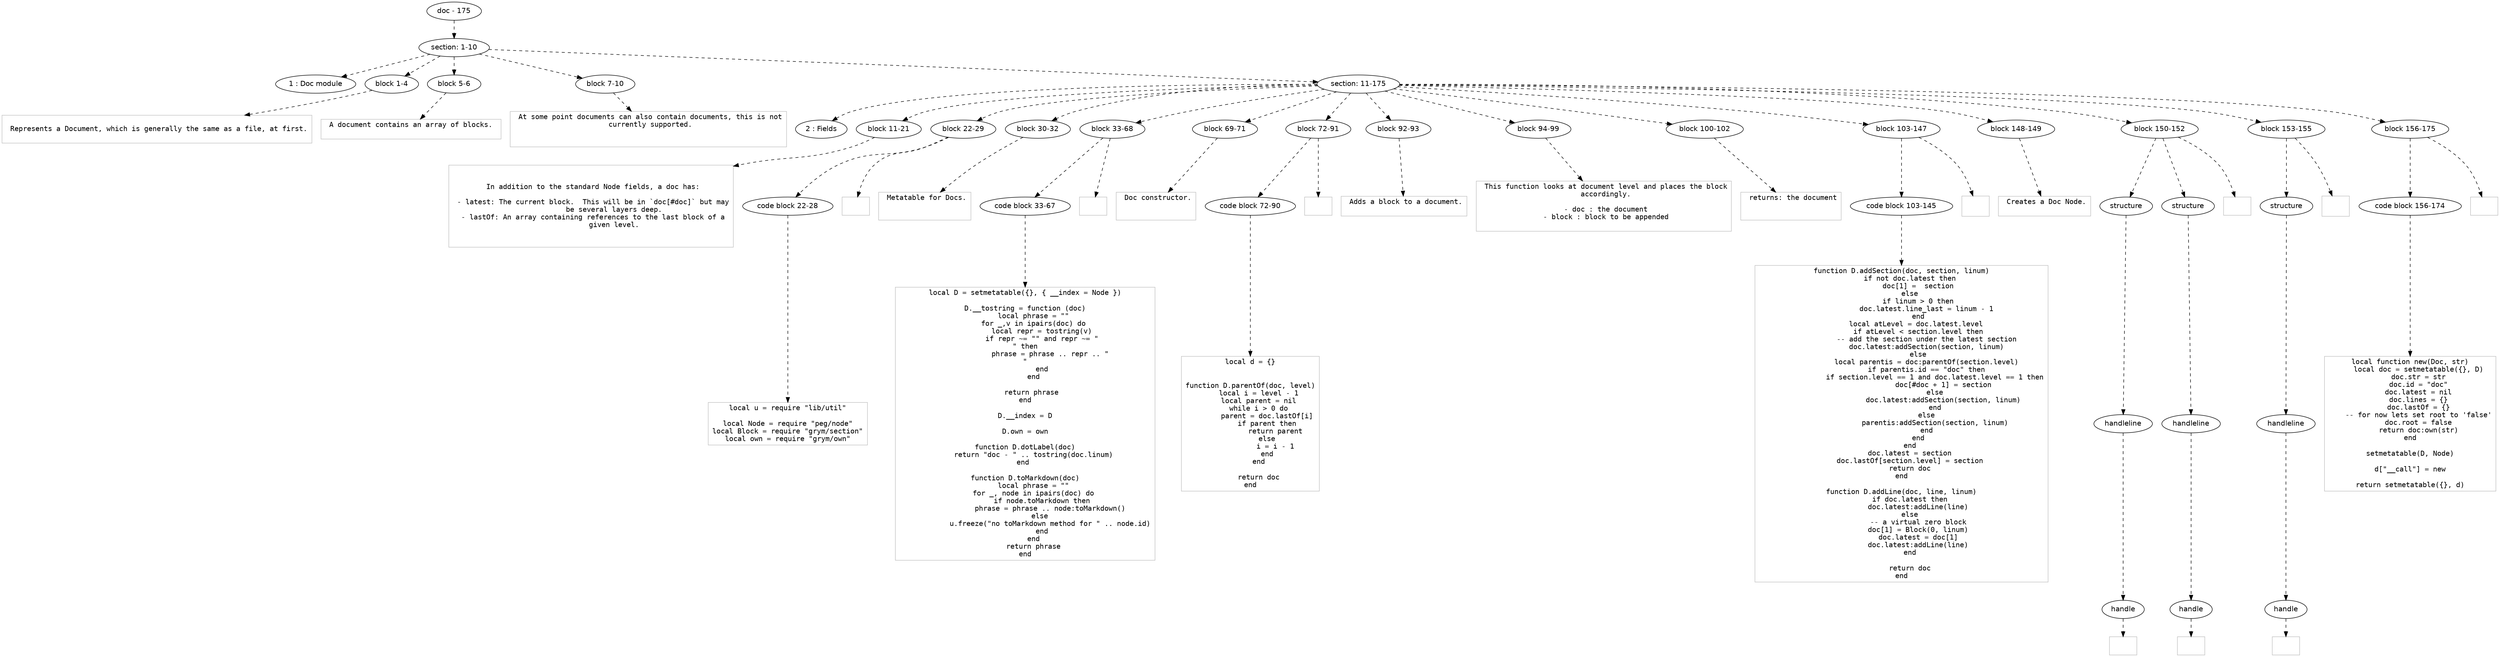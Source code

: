 digraph hierarchy {

node [fontname=Helvetica]
edge [style=dashed]

doc_0 [label="doc - 175"]

doc_0 -> { section_1}
{rank=same; section_1}

section_1 [label="section: 1-10"]

section_1 -> { header_2 block_3 block_4 block_5 section_6}
{rank=same; header_2 block_3 block_4 block_5 section_6}

header_2 [label="1 : Doc module"]
block_3 [label="block 1-4"]
block_4 [label="block 5-6"]
block_5 [label="block 7-10"]
section_6 [label="section: 11-175"]


block_3 -> leaf_7
leaf_7  [color=Gray,shape=rectangle,fontname=Inconsolata,label="
 Represents a Document, which is generally the same as a file, at first.

"]
block_4 -> leaf_8
leaf_8  [color=Gray,shape=rectangle,fontname=Inconsolata,label=" A document contains an array of blocks. 

"]
block_5 -> leaf_9
leaf_9  [color=Gray,shape=rectangle,fontname=Inconsolata,label=" At some point documents can also contain documents, this is not
 currently supported.


"]section_6 -> { header_10 block_11 block_12 block_13 block_14 block_15 block_16 block_17 block_18 block_19 block_20 block_21 block_22 block_23 block_24}
{rank=same; header_10 block_11 block_12 block_13 block_14 block_15 block_16 block_17 block_18 block_19 block_20 block_21 block_22 block_23 block_24}

header_10 [label="2 : Fields"]
block_11 [label="block 11-21"]
block_12 [label="block 22-29"]
block_13 [label="block 30-32"]
block_14 [label="block 33-68"]
block_15 [label="block 69-71"]
block_16 [label="block 72-91"]
block_17 [label="block 92-93"]
block_18 [label="block 94-99"]
block_19 [label="block 100-102"]
block_20 [label="block 103-147"]
block_21 [label="block 148-149"]
block_22 [label="block 150-152"]
block_23 [label="block 153-155"]
block_24 [label="block 156-175"]


block_11 -> leaf_25
leaf_25  [color=Gray,shape=rectangle,fontname=Inconsolata,label="

 In addition to the standard Node fields, a doc has:
 
 - latest: The current block.  This will be in `doc[#doc]` but may
           be several layers deep.
 - lastOf: An array containing references to the last block of a
           given level.


"]block_12 -> { codeblock_26}
{rank=same; codeblock_26}

codeblock_26 [label="code block 22-28"]


codeblock_26 -> leaf_27
leaf_27  [color=Gray,shape=rectangle,fontname=Inconsolata,label="local u = require \"lib/util\"

local Node = require \"peg/node\"
local Block = require \"grym/section\"
local own = require \"grym/own\"
"]
block_12 -> leaf_28
leaf_28  [color=Gray,shape=rectangle,fontname=Inconsolata,label="
"]
block_13 -> leaf_29
leaf_29  [color=Gray,shape=rectangle,fontname=Inconsolata,label=" Metatable for Docs.


"]block_14 -> { codeblock_30}
{rank=same; codeblock_30}

codeblock_30 [label="code block 33-67"]


codeblock_30 -> leaf_31
leaf_31  [color=Gray,shape=rectangle,fontname=Inconsolata,label="local D = setmetatable({}, { __index = Node })

D.__tostring = function (doc)
    local phrase = \"\"
    for _,v in ipairs(doc) do
        local repr = tostring(v)
        if repr ~= \"\" and repr ~= \"\n\" then
            phrase = phrase .. repr .. \"\n\"
        end
    end

    return phrase 
end

D.__index = D

D.own = own

function D.dotLabel(doc)
    return \"doc - \" .. tostring(doc.linum)
end 

function D.toMarkdown(doc)
    local phrase = \"\"
    for _, node in ipairs(doc) do
        if node.toMarkdown then
            phrase = phrase .. node:toMarkdown()
        else 
            u.freeze(\"no toMarkdown method for \" .. node.id)
        end
    end
    return phrase
end
"]
block_14 -> leaf_32
leaf_32  [color=Gray,shape=rectangle,fontname=Inconsolata,label="
"]
block_15 -> leaf_33
leaf_33  [color=Gray,shape=rectangle,fontname=Inconsolata,label=" Doc constructor.


"]block_16 -> { codeblock_34}
{rank=same; codeblock_34}

codeblock_34 [label="code block 72-90"]


codeblock_34 -> leaf_35
leaf_35  [color=Gray,shape=rectangle,fontname=Inconsolata,label="local d = {}


function D.parentOf(doc, level)
    local i = level - 1
    local parent = nil
    while i > 0 do
        parent = doc.lastOf[i]
        if parent then
            return parent
        else
            i = i - 1
        end
    end

    return doc
end
"]
block_16 -> leaf_36
leaf_36  [color=Gray,shape=rectangle,fontname=Inconsolata,label="
"]
block_17 -> leaf_37
leaf_37  [color=Gray,shape=rectangle,fontname=Inconsolata,label=" Adds a block to a document.

"]
block_18 -> leaf_38
leaf_38  [color=Gray,shape=rectangle,fontname=Inconsolata,label=" This function looks at document level and places the block
 accordingly.
 
 - doc : the document
 - block : block to be appended

"]
block_19 -> leaf_39
leaf_39  [color=Gray,shape=rectangle,fontname=Inconsolata,label=" returns: the document


"]block_20 -> { codeblock_40}
{rank=same; codeblock_40}

codeblock_40 [label="code block 103-145"]


codeblock_40 -> leaf_41
leaf_41  [color=Gray,shape=rectangle,fontname=Inconsolata,label="function D.addSection(doc, section, linum)
    if not doc.latest then
        doc[1] =  section
    else
        if linum > 0 then
            doc.latest.line_last = linum - 1
        end
        local atLevel = doc.latest.level 
        if atLevel < section.level then
            -- add the section under the latest section
            doc.latest:addSection(section, linum)
        else
            local parentis = doc:parentOf(section.level)
            if parentis.id == \"doc\" then
                if section.level == 1 and doc.latest.level == 1 then
                    doc[#doc + 1] = section
                else
                    doc.latest:addSection(section, linum)
                end
            else
                parentis:addSection(section, linum)
            end
        end
    end
    doc.latest = section
    doc.lastOf[section.level] = section
    return doc
end

function D.addLine(doc, line, linum)
    if doc.latest then
        doc.latest:addLine(line)
    else
        -- a virtual zero block
        doc[1] = Block(0, linum)
        doc.latest = doc[1]
        doc.latest:addLine(line)
    end

    return doc
end
"]
block_20 -> leaf_42
leaf_42  [color=Gray,shape=rectangle,fontname=Inconsolata,label="

"]
block_21 -> leaf_43
leaf_43  [color=Gray,shape=rectangle,fontname=Inconsolata,label=" Creates a Doc Node.

"]block_22 -> { structure_44 structure_45}
{rank=same; structure_44 structure_45}

structure_44 [label="structure"]
structure_45 [label="structure"]

structure_44 -> { handleline_46}
{rank=same; handleline_46}

handleline_46 [label="handleline"]

handleline_46 -> { handle_47}
{rank=same; handle_47}

handle_47 [label="handle"]


handle_47 -> leaf_48
leaf_48  [color=Gray,shape=rectangle,fontname=Inconsolata,label=""]structure_45 -> { handleline_49}
{rank=same; handleline_49}

handleline_49 [label="handleline"]

handleline_49 -> { handle_50}
{rank=same; handle_50}

handle_50 [label="handle"]


handle_50 -> leaf_51
leaf_51  [color=Gray,shape=rectangle,fontname=Inconsolata,label=""]
block_22 -> leaf_52
leaf_52  [color=Gray,shape=rectangle,fontname=Inconsolata,label="
"]block_23 -> { structure_53}
{rank=same; structure_53}

structure_53 [label="structure"]

structure_53 -> { handleline_54}
{rank=same; handleline_54}

handleline_54 [label="handleline"]

handleline_54 -> { handle_55}
{rank=same; handle_55}

handle_55 [label="handle"]


handle_55 -> leaf_56
leaf_56  [color=Gray,shape=rectangle,fontname=Inconsolata,label=""]
block_23 -> leaf_57
leaf_57  [color=Gray,shape=rectangle,fontname=Inconsolata,label="

"]block_24 -> { codeblock_58}
{rank=same; codeblock_58}

codeblock_58 [label="code block 156-174"]


codeblock_58 -> leaf_59
leaf_59  [color=Gray,shape=rectangle,fontname=Inconsolata,label="local function new(Doc, str)
    local doc = setmetatable({}, D)
    doc.str = str
    doc.id = \"doc\"
    doc.latest = nil
    doc.lines = {}
    doc.lastOf = {}
    -- for now lets set root to 'false'
    doc.root = false
    return doc:own(str)
end

setmetatable(D, Node)

d[\"__call\"] = new

return setmetatable({}, d)
"]
block_24 -> leaf_60
leaf_60  [color=Gray,shape=rectangle,fontname=Inconsolata,label="
"]
}
